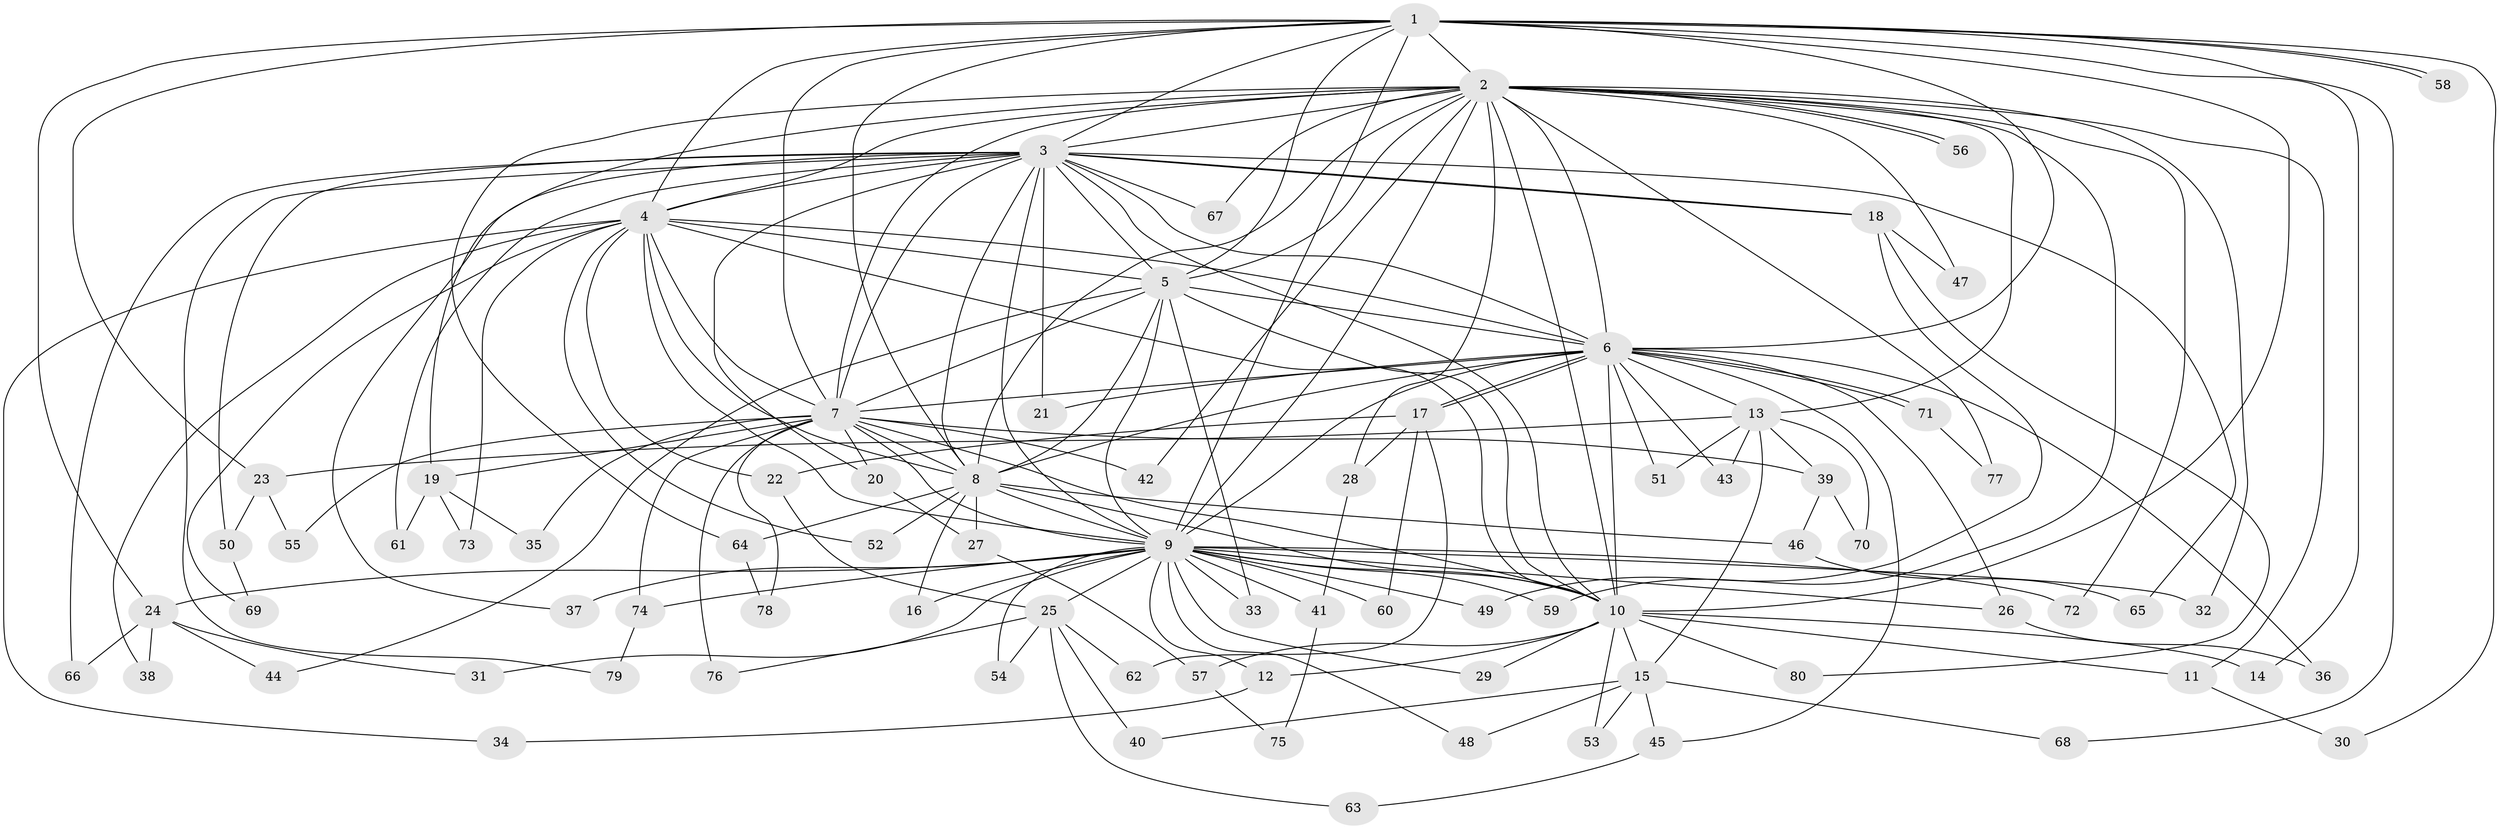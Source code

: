 // Generated by graph-tools (version 1.1) at 2025/01/03/09/25 03:01:21]
// undirected, 80 vertices, 185 edges
graph export_dot {
graph [start="1"]
  node [color=gray90,style=filled];
  1;
  2;
  3;
  4;
  5;
  6;
  7;
  8;
  9;
  10;
  11;
  12;
  13;
  14;
  15;
  16;
  17;
  18;
  19;
  20;
  21;
  22;
  23;
  24;
  25;
  26;
  27;
  28;
  29;
  30;
  31;
  32;
  33;
  34;
  35;
  36;
  37;
  38;
  39;
  40;
  41;
  42;
  43;
  44;
  45;
  46;
  47;
  48;
  49;
  50;
  51;
  52;
  53;
  54;
  55;
  56;
  57;
  58;
  59;
  60;
  61;
  62;
  63;
  64;
  65;
  66;
  67;
  68;
  69;
  70;
  71;
  72;
  73;
  74;
  75;
  76;
  77;
  78;
  79;
  80;
  1 -- 2;
  1 -- 3;
  1 -- 4;
  1 -- 5;
  1 -- 6;
  1 -- 7;
  1 -- 8;
  1 -- 9;
  1 -- 10;
  1 -- 14;
  1 -- 23;
  1 -- 24;
  1 -- 30;
  1 -- 58;
  1 -- 58;
  1 -- 68;
  2 -- 3;
  2 -- 4;
  2 -- 5;
  2 -- 6;
  2 -- 7;
  2 -- 8;
  2 -- 9;
  2 -- 10;
  2 -- 11;
  2 -- 13;
  2 -- 19;
  2 -- 28;
  2 -- 32;
  2 -- 42;
  2 -- 47;
  2 -- 56;
  2 -- 56;
  2 -- 59;
  2 -- 64;
  2 -- 67;
  2 -- 72;
  2 -- 77;
  3 -- 4;
  3 -- 5;
  3 -- 6;
  3 -- 7;
  3 -- 8;
  3 -- 9;
  3 -- 10;
  3 -- 18;
  3 -- 18;
  3 -- 20;
  3 -- 21;
  3 -- 37;
  3 -- 50;
  3 -- 61;
  3 -- 65;
  3 -- 66;
  3 -- 67;
  3 -- 79;
  4 -- 5;
  4 -- 6;
  4 -- 7;
  4 -- 8;
  4 -- 9;
  4 -- 10;
  4 -- 22;
  4 -- 34;
  4 -- 38;
  4 -- 52;
  4 -- 69;
  4 -- 73;
  5 -- 6;
  5 -- 7;
  5 -- 8;
  5 -- 9;
  5 -- 10;
  5 -- 33;
  5 -- 44;
  6 -- 7;
  6 -- 8;
  6 -- 9;
  6 -- 10;
  6 -- 13;
  6 -- 17;
  6 -- 17;
  6 -- 21;
  6 -- 26;
  6 -- 36;
  6 -- 43;
  6 -- 45;
  6 -- 51;
  6 -- 71;
  6 -- 71;
  7 -- 8;
  7 -- 9;
  7 -- 10;
  7 -- 19;
  7 -- 20;
  7 -- 35;
  7 -- 39;
  7 -- 42;
  7 -- 55;
  7 -- 74;
  7 -- 76;
  7 -- 78;
  8 -- 9;
  8 -- 10;
  8 -- 16;
  8 -- 27;
  8 -- 46;
  8 -- 52;
  8 -- 64;
  9 -- 10;
  9 -- 12;
  9 -- 16;
  9 -- 24;
  9 -- 25;
  9 -- 26;
  9 -- 29;
  9 -- 31;
  9 -- 32;
  9 -- 33;
  9 -- 37;
  9 -- 41;
  9 -- 48;
  9 -- 49;
  9 -- 54;
  9 -- 59;
  9 -- 60;
  9 -- 72;
  9 -- 74;
  10 -- 11;
  10 -- 12;
  10 -- 14;
  10 -- 15;
  10 -- 29;
  10 -- 53;
  10 -- 57;
  10 -- 80;
  11 -- 30;
  12 -- 34;
  13 -- 15;
  13 -- 23;
  13 -- 39;
  13 -- 43;
  13 -- 51;
  13 -- 70;
  15 -- 40;
  15 -- 45;
  15 -- 48;
  15 -- 53;
  15 -- 68;
  17 -- 22;
  17 -- 28;
  17 -- 60;
  17 -- 62;
  18 -- 47;
  18 -- 49;
  18 -- 80;
  19 -- 35;
  19 -- 61;
  19 -- 73;
  20 -- 27;
  22 -- 25;
  23 -- 50;
  23 -- 55;
  24 -- 31;
  24 -- 38;
  24 -- 44;
  24 -- 66;
  25 -- 40;
  25 -- 54;
  25 -- 62;
  25 -- 63;
  25 -- 76;
  26 -- 36;
  27 -- 57;
  28 -- 41;
  39 -- 46;
  39 -- 70;
  41 -- 75;
  45 -- 63;
  46 -- 65;
  50 -- 69;
  57 -- 75;
  64 -- 78;
  71 -- 77;
  74 -- 79;
}
